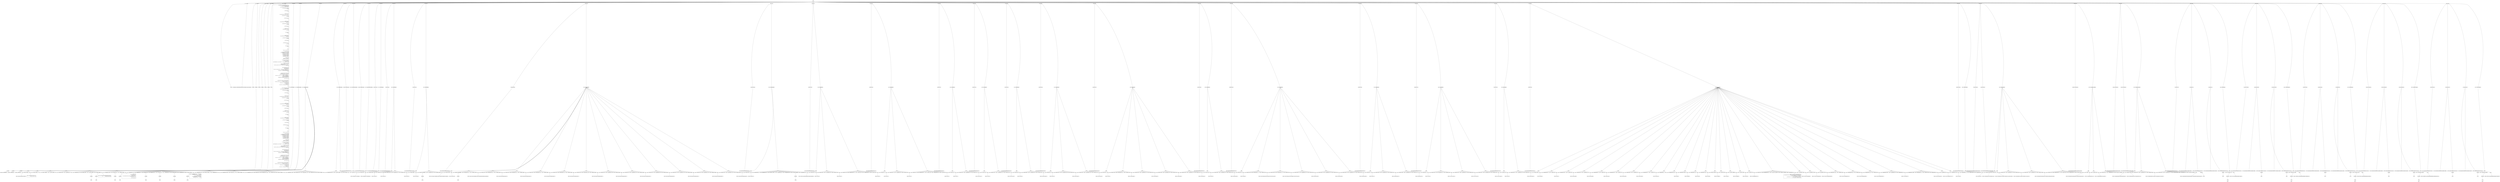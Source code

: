 digraph "RDT" {
node[fontname=Helvetica fontsize=9 shape=box height = 0 width = 0 margin= 0.04]
graph[ordering=out]
edge[arrowsize = 0.3]

"1"  [label="1: text"]
"1"->"2"
"2"  [label="2: textElements"]
"2"->"3"
"3"  [label="3: '!'"]
"2"->"4"
"4"  [label="4: directive"]
"4"->"5"
"5"  [label="5: 'prelude'"]
"4"->"6"
"6"  [label="6: STRING_BRACE_NEST < rightExtent=38 leftExtent=8 lexeme={import java.math.BigInteger;} v=import java.math.BigInteger; >"]
"2"->"7"
"7"  [label="7: '!'"]
"2"->"8"
"8"  [label="8: directive"]
"8"->"9"
"9"  [label="9: 'whitespace'"]
"8"->"10"
"10"  [label="10: whitespacers"]
"10"->"11"
"11"  [label="11: whitespacer"]
"11"->"12"
"12"  [label="12: builtinTerminal < v=SIMPLE_WHITESPACE >"]
"2"->"13"
"13"  [label="13: '!'"]
"2"->"14"
"14"  [label="14: directive"]
"14"->"15"
"15"  [label="15: 'whitespace'"]
"14"->"16"
"16"  [label="16: whitespacers"]
"16"->"17"
"17"  [label="17: whitespacer"]
"17"->"18"
"18"  [label="18: builtinTerminal < v=COMMENT_BLOCK_C >"]
"2"->"19"
"19"  [label="19: '!'"]
"2"->"20"
"20"  [label="20: directive"]
"20"->"21"
"21"  [label="21: 'whitespace'"]
"20"->"22"
"22"  [label="22: whitespacers"]
"22"->"23"
"23"  [label="23: whitespacer"]
"23"->"24"
"24"  [label="24: builtinTerminal < v=COMMENT_LINE_C >"]
"2"->"25"
"25"  [label="25: '!'"]
"2"->"26"
"26"  [label="26: directive"]
"26"->"27"
"27"  [label="27: 'support'"]
"26"->"28"
"28"  [label="28: STRING_BRACE_NEST < rightExtent=4161 leftExtent=144 lexeme={ \r\n/* Signals: support classes for exception throwing */\r\n@SuppressWarnings(\"serial\")\r\npublic class ARTCavaSignalBreak extends RuntimeException {\r\n\r\n  public ARTCavaSignalBreak(String message) {\r\n    super(message);\r\n  }\r\n\r\n  public ARTCavaSignalBreak() {\r\n    this(\"\");\r\n  }\r\n}\r\n\r\n@SuppressWarnings(\"serial\")\r\npublic class ARTCavaSignalContinue extends RuntimeException {\r\n\r\n  public ARTCavaSignalContinue(String message) {\r\n    super(message);\r\n  }\r\n\r\n  public ARTCavaSignalContinue() {\r\n    this(\"\");\r\n  }\r\n}\r\n\r\n@SuppressWarnings(\"serial\")\r\npublic class ARTCavaSignalReturn extends RuntimeException {\r\n  private Value value;\r\n\r\n  public ARTCavaSignalReturn(String message) {\r\n    super(message);\r\n  }\r\n\r\n  public ARTCavaSignalReturn() {\r\n    this(\"\");\r\n  }\r\n\r\n@SuppressWarnings(\"serial\")\r\npublic ARTCavaSignalReturn(Value value) {\r\n    this(\"\");\r\n    this.value = value;\r\n  }\r\n\r\n  public Value getValue() {\r\n    return value;\r\n  }\r\n}\r\n\r\n@SuppressWarnings(\"serial\")\r\npublic class ARTCavaSignalYield extends RuntimeException {\r\n  private Value value;\r\n\r\n  public ARTCavaSignalYield(String message) {\r\n    super(message);\r\n  }\r\n\r\n  public ARTCavaSignalYield() {\r\n    this(\"\");\r\n  }\r\n\r\n  public ARTCavaSignalYield(Value value) {\r\n    this(\"\");\r\n    this.value = value;\r\n  }\r\n\r\n  public Value getValue() {\r\n    return value;\r\n  }\r\n}\r\n\r\n/* Globals */\r\n\r\n  ITerms iTerms = new ITermsLowLevelAPI();\r\n\r\n  // Some useful constant aliases\r\n  final __intAP ADDRESSnull = iTerms.valueIntAPZero;\r\n  final __intAP ADDRESSincrement  = iTerms.valueIntAPOne;\r\n  final __bottom BOTTOM = iTerms.valueBottom;\r\n  final __empty EMPTY = iTerms.valueEmpty; \r\n  final __int32 ZERO = iTerms.valueInt32Zero; \r\n  final __int32 ONE = iTerms.valueInt32One; \r\n  final __bool TRUE = iTerms.valueBoolTrue; \r\n  final __bool FALSE = iTerms.valueBoolTrue; \r\n\r\n  // Predefined I/O streams\r\n  Value stdin = new __input(System.in);\r\n  Value stdout = new __output(System.out);\r\n\r\n  // Environment, store, and store address allocation\r\n  __mapChain env = new __mapChain(); \r\n  __map store = new __map();\r\n  Value nextFreeStoreAddress = new __intAP(new BigInteger(\"1\")); // Start at 1: zero is reserved for NULL address\r\n\r\n  // Create a binding in an environment\r\n  void bindVariable(__mapChain env, Value id, Value value) {\r\n  //  System.out.println(\"Binding \" + id + \" to \" + value);     \r\n    if ((boolean) env.__contains(id).value()) throw new RuntimeException(\"attempt to rebind variable \" + id);\r\n    env.__put(id, value);\r\n  }\r\n\r\n  // Allocate an element of the store and initialise it\r\n  Value storeAllocate(Value value)  {\r\n    Value ret = nextFreeStoreAddress;\r\n  //  System.out.println(\"Allocating store address \" + nextFreeStoreAddress + \" and initialising to \" + value);     \r\n    store.__put(nextFreeStoreAddress, value); \r\n    nextFreeStoreAddress = nextFreeStoreAddress.__add(ADDRESSincrement); \r\n    return ret;\r\n  }\r\n\r\n // Find a variable in the current environment and update it\r\n  void storeVariable(__mapChain env, Value id, Value value) {\r\n  //  System.out.println(\"Storing \" + value + \" in variable \" + id);     \r\n    if (!((boolean) env.__contains(id).value())) { \r\n    //  System.out.println(\"In store, binding \" + id + \" to store address \" + nextFreeStoreAddress);     \r\n      bindVariable(env, id, nextFreeStoreAddress); \r\n      store.__put(nextFreeStoreAddress, BOTTOM); \r\n      nextFreeStoreAddress = nextFreeStoreAddress.__add(ADDRESSincrement); \r\n    }\r\n    store.__put(env.__get(id), value);\r\n  }\r\n\r\n  Value dereferenceVariable(__mapChain env, Value id) throws RuntimeException {\r\n    // System.out.println(\"Dereferencing \" + id);     \r\n    if (!((boolean) env.__contains(id).value())) throw new RuntimeException(\"Unknown variable \" + id);\r\n    Value ret = env.__get(id);\r\n    //  System.out.println(id + \" dereferenced to binding \" + ret);     \r\n    if (ret instanceof __intAP) {\r\n      ret = store.__get(ret);\r\n    //  System.out.println(id + \" dereferenced to store value \" + ret);     \r\n    }\r\n    return ret;\r\n  }\r\n} v= \r\n/* Signals: support classes for exception throwing */\r\n@SuppressWarnings(\"serial\")\r\npublic class ARTCavaSignalBreak extends RuntimeException {\r\n\r\n  public ARTCavaSignalBreak(String message) {\r\n    super(message);\r\n  }\r\n\r\n  public ARTCavaSignalBreak() {\r\n    this(\"\");\r\n  }\r\n}\r\n\r\n@SuppressWarnings(\"serial\")\r\npublic class ARTCavaSignalContinue extends RuntimeException {\r\n\r\n  public ARTCavaSignalContinue(String message) {\r\n    super(message);\r\n  }\r\n\r\n  public ARTCavaSignalContinue() {\r\n    this(\"\");\r\n  }\r\n}\r\n\r\n@SuppressWarnings(\"serial\")\r\npublic class ARTCavaSignalReturn extends RuntimeException {\r\n  private Value value;\r\n\r\n  public ARTCavaSignalReturn(String message) {\r\n    super(message);\r\n  }\r\n\r\n  public ARTCavaSignalReturn() {\r\n    this(\"\");\r\n  }\r\n\r\n@SuppressWarnings(\"serial\")\r\npublic ARTCavaSignalReturn(Value value) {\r\n    this(\"\");\r\n    this.value = value;\r\n  }\r\n\r\n  public Value getValue() {\r\n    return value;\r\n  }\r\n}\r\n\r\n@SuppressWarnings(\"serial\")\r\npublic class ARTCavaSignalYield extends RuntimeException {\r\n  private Value value;\r\n\r\n  public ARTCavaSignalYield(String message) {\r\n    super(message);\r\n  }\r\n\r\n  public ARTCavaSignalYield() {\r\n    this(\"\");\r\n  }\r\n\r\n  public ARTCavaSignalYield(Value value) {\r\n    this(\"\");\r\n    this.value = value;\r\n  }\r\n\r\n  public Value getValue() {\r\n    return value;\r\n  }\r\n}\r\n\r\n/* Globals */\r\n\r\n  ITerms iTerms = new ITermsLowLevelAPI();\r\n\r\n  // Some useful constant aliases\r\n  final __intAP ADDRESSnull = iTerms.valueIntAPZero;\r\n  final __intAP ADDRESSincrement  = iTerms.valueIntAPOne;\r\n  final __bottom BOTTOM = iTerms.valueBottom;\r\n  final __empty EMPTY = iTerms.valueEmpty; \r\n  final __int32 ZERO = iTerms.valueInt32Zero; \r\n  final __int32 ONE = iTerms.valueInt32One; \r\n  final __bool TRUE = iTerms.valueBoolTrue; \r\n  final __bool FALSE = iTerms.valueBoolTrue; \r\n\r\n  // Predefined I/O streams\r\n  Value stdin = new __input(System.in);\r\n  Value stdout = new __output(System.out);\r\n\r\n  // Environment, store, and store address allocation\r\n  __mapChain env = new __mapChain(); \r\n  __map store = new __map();\r\n  Value nextFreeStoreAddress = new __intAP(new BigInteger(\"1\")); // Start at 1: zero is reserved for NULL address\r\n\r\n  // Create a binding in an environment\r\n  void bindVariable(__mapChain env, Value id, Value value) {\r\n  //  System.out.println(\"Binding \" + id + \" to \" + value);     \r\n    if ((boolean) env.__contains(id).value()) throw new RuntimeException(\"attempt to rebind variable \" + id);\r\n    env.__put(id, value);\r\n  }\r\n\r\n  // Allocate an element of the store and initialise it\r\n  Value storeAllocate(Value value)  {\r\n    Value ret = nextFreeStoreAddress;\r\n  //  System.out.println(\"Allocating store address \" + nextFreeStoreAddress + \" and initialising to \" + value);     \r\n    store.__put(nextFreeStoreAddress, value); \r\n    nextFreeStoreAddress = nextFreeStoreAddress.__add(ADDRESSincrement); \r\n    return ret;\r\n  }\r\n\r\n // Find a variable in the current environment and update it\r\n  void storeVariable(__mapChain env, Value id, Value value) {\r\n  //  System.out.println(\"Storing \" + value + \" in variable \" + id);     \r\n    if (!((boolean) env.__contains(id).value())) { \r\n    //  System.out.println(\"In store, binding \" + id + \" to store address \" + nextFreeStoreAddress);     \r\n      bindVariable(env, id, nextFreeStoreAddress); \r\n      store.__put(nextFreeStoreAddress, BOTTOM); \r\n      nextFreeStoreAddress = nextFreeStoreAddress.__add(ADDRESSincrement); \r\n    }\r\n    store.__put(env.__get(id), value);\r\n  }\r\n\r\n  Value dereferenceVariable(__mapChain env, Value id) throws RuntimeException {\r\n    // System.out.println(\"Dereferencing \" + id);     \r\n    if (!((boolean) env.__contains(id).value())) throw new RuntimeException(\"Unknown variable \" + id);\r\n    Value ret = env.__get(id);\r\n    //  System.out.println(id + \" dereferenced to binding \" + ret);     \r\n    if (ret instanceof __intAP) {\r\n      ret = store.__get(ret);\r\n    //  System.out.println(id + \" dereferenced to store value \" + ret);     \r\n    }\r\n    return ret;\r\n  }\r\n >"]
"2"->"29"
"29"  [label="29: grammarRule"]
"29"->"30"
"30"  [label="30: rhs < lhs=text isDeleter=false >"]
"30"->"31"
"31"  [label="31: cat"]
"31"->"32"
"32"  [label="32: slot"]
"32"->"33"
"33"  [label="33: action < v= System.out.println(\"Standard V4 Cava interpreter\");  >"]
"31"->"34"
"34"  [label="34: nonterminal < v=statements >"]
"31"->"35"
"35"  [label="35: slot"]
"35"->"36"
"36"  [label="36: action < v= System.out.println(\"Final environment \" + env);\r\n           System.out.println(\"Final store \" + store);\r\n          >"]
"2"->"37"
"37"  [label="37: grammarRule"]
"37"->"38"
"38"  [label="38: rhs < lhs=statements isDeleter=false >"]
"38"->"39"
"39"  [label="39: cat"]
"39"->"40"
"40"  [label="40: slot"]
"39"->"41"
"41"  [label="41: nonterminal < v=statement >"]
"39"->"42"
"42"  [label="42: slot"]
"38"->"43"
"43"  [label="43: cat"]
"43"->"44"
"44"  [label="44: slot"]
"43"->"45"
"45"  [label="45: nonterminal < v=statement >"]
"43"->"46"
"46"  [label="46: slot"]
"43"->"47"
"47"  [label="47: nonterminal < v=statements >"]
"43"->"48"
"48"  [label="48: slot"]
"2"->"49"
"49"  [label="49: grammarRule"]
"49"->"50"
"50"  [label="50: rhs < lhs=statement isDeleter=false >"]
"50"->"51"
"51"  [label="51: cat"]
"51"->"52"
"52"  [label="52: slot"]
"51"->"53"
"53"  [label="53: nonterminal < v=expr >"]
"51"->"54"
"54"  [label="54: slot"]
"51"->"55"
"55"  [label="55: caseSensitiveTerminal < v=; >"]
"51"->"56"
"56"  [label="56: slot"]
"50"->"57"
"57"  [label="57: cat"]
"57"->"58"
"58"  [label="58: slot"]
"57"->"59"
"59"  [label="59: caseSensitiveTerminal < v=if >"]
"57"->"60"
"60"  [label="60: slot"]
"57"->"61"
"61"  [label="61: nonterminal < v=expr >"]
"57"->"62"
"62"  [label="62: slot"]
"57"->"63"
"63"  [label="63: nonterminal < v=statement >"]
"63"->"64"
"64"  [label="64: annotations"]
"64"->"65"
"65"  [label="65: delay"]
"57"->"66"
"66"  [label="66: slot"]
"57"->"67"
"67"  [label="67: nonterminal < v=elseOpt >"]
"67"->"68"
"68"  [label="68: annotations"]
"68"->"69"
"69"  [label="69: delay"]
"57"->"70"
"70"  [label="70: slot"]
"70"->"71"
"71"  [label="71: action < v= if (expr1.v.equals(TRUE)) artEvaluate(statement.statement1, statement1); \r\n    else                      artEvaluate(statement.elseOpt1, elseOpt1);\r\n   >"]
"50"->"72"
"72"  [label="72: cat"]
"72"->"73"
"73"  [label="73: slot"]
"72"->"74"
"74"  [label="74: caseSensitiveTerminal < v=while >"]
"72"->"75"
"75"  [label="75: slot"]
"72"->"76"
"76"  [label="76: nonterminal < v=expr >"]
"76"->"77"
"77"  [label="77: annotations"]
"77"->"78"
"78"  [label="78: delay"]
"72"->"79"
"79"  [label="79: slot"]
"72"->"80"
"80"  [label="80: nonterminal < v=statement >"]
"80"->"81"
"81"  [label="81: annotations"]
"81"->"82"
"82"  [label="82: delay"]
"72"->"83"
"83"  [label="83: slot"]
"83"->"84"
"84"  [label="84: action < v= try {\r\n      artEvaluate(statement.expr1, expr1); \r\n      while (expr1.v.equals(TRUE)) {\r\n        try { artEvaluate(statement.statement1, statement1); } catch (ARTCavaSignalContinue s) {}\r\n        artEvaluate(statement.expr1, expr1); \r\n      }\r\n    } catch (ARTCavaSignalBreak s) {}\r\n   >"]
"50"->"85"
"85"  [label="85: cat"]
"85"->"86"
"86"  [label="86: slot"]
"85"->"87"
"87"  [label="87: caseSensitiveTerminal < v=for >"]
"85"->"88"
"88"  [label="88: slot"]
"85"->"89"
"89"  [label="89: caseSensitiveTerminal < v=( >"]
"85"->"90"
"90"  [label="90: slot"]
"85"->"91"
"91"  [label="91: nonterminal < v=expr >"]
"91"->"92"
"92"  [label="92: annotations"]
"92"->"93"
"93"  [label="93: delay"]
"85"->"94"
"94"  [label="94: slot"]
"85"->"95"
"95"  [label="95: caseSensitiveTerminal < v=; >"]
"85"->"96"
"96"  [label="96: slot"]
"85"->"97"
"97"  [label="97: nonterminal < v=expr >"]
"97"->"98"
"98"  [label="98: annotations"]
"98"->"99"
"99"  [label="99: delay"]
"85"->"100"
"100"  [label="100: slot"]
"85"->"101"
"101"  [label="101: caseSensitiveTerminal < v=; >"]
"85"->"102"
"102"  [label="102: slot"]
"85"->"103"
"103"  [label="103: nonterminal < v=expr >"]
"103"->"104"
"104"  [label="104: annotations"]
"104"->"105"
"105"  [label="105: delay"]
"85"->"106"
"106"  [label="106: slot"]
"85"->"107"
"107"  [label="107: caseSensitiveTerminal < v=) >"]
"85"->"108"
"108"  [label="108: slot"]
"85"->"109"
"109"  [label="109: nonterminal < v=statement >"]
"109"->"110"
"110"  [label="110: annotations"]
"110"->"111"
"111"  [label="111: delay"]
"85"->"112"
"112"  [label="112: slot"]
"112"->"113"
"113"  [label="113: action < v= artEvaluate(statement.expr1, expr1);        // perform initialisation\r\n    artEvaluate(statement.expr2, expr2);        // perform first test\r\n    while (expr2.v.equals(TRUE)) { \r\n      artEvaluate(statement.statement1, statement1);\r\n      artEvaluate(statement.expr3, expr3);      // perform increment \r\n      artEvaluate(statement.expr2, expr2);      // perform test \r\n    }  \r\n   >"]
"50"->"114"
"114"  [label="114: cat"]
"114"->"115"
"115"  [label="115: slot"]
"114"->"116"
"116"  [label="116: caseSensitiveTerminal < v={ >"]
"114"->"117"
"117"  [label="117: slot"]
"114"->"118"
"118"  [label="118: nonterminal < v=statements >"]
"114"->"119"
"119"  [label="119: slot"]
"114"->"120"
"120"  [label="120: caseSensitiveTerminal < v=} >"]
"114"->"121"
"121"  [label="121: slot"]
"50"->"122"
"122"  [label="122: cat"]
"122"->"123"
"123"  [label="123: slot"]
"122"->"124"
"124"  [label="124: caseSensitiveTerminal < v=class >"]
"122"->"125"
"125"  [label="125: slot"]
"122"->"126"
"126"  [label="126: nonterminal < v=ID >"]
"122"->"127"
"127"  [label="127: slot"]
"122"->"128"
"128"  [label="128: nonterminal < v=statements >"]
"122"->"129"
"129"  [label="129: slot"]
"50"->"130"
"130"  [label="130: cat"]
"130"->"131"
"131"  [label="131: slot"]
"130"->"132"
"132"  [label="132: caseSensitiveTerminal < v=class >"]
"130"->"133"
"133"  [label="133: slot"]
"130"->"134"
"134"  [label="134: nonterminal < v=ID >"]
"130"->"135"
"135"  [label="135: slot"]
"130"->"136"
"136"  [label="136: caseSensitiveTerminal < v=extends >"]
"130"->"137"
"137"  [label="137: slot"]
"130"->"138"
"138"  [label="138: nonterminal < v=ID >"]
"130"->"139"
"139"  [label="139: slot"]
"130"->"140"
"140"  [label="140: nonterminal < v=statements >"]
"130"->"141"
"141"  [label="141: slot"]
"50"->"142"
"142"  [label="142: cat"]
"142"->"143"
"143"  [label="143: slot"]
"142"->"144"
"144"  [label="144: caseSensitiveTerminal < v=class >"]
"142"->"145"
"145"  [label="145: slot"]
"142"->"146"
"146"  [label="146: nonterminal < v=ID >"]
"142"->"147"
"147"  [label="147: slot"]
"142"->"148"
"148"  [label="148: caseSensitiveTerminal < v=with >"]
"142"->"149"
"149"  [label="149: slot"]
"142"->"150"
"150"  [label="150: nonterminal < v=ID >"]
"142"->"151"
"151"  [label="151: slot"]
"142"->"152"
"152"  [label="152: nonterminal < v=statements >"]
"142"->"153"
"153"  [label="153: slot"]
"2"->"154"
"154"  [label="154: grammarRule"]
"154"->"155"
"155"  [label="155: rhs < lhs=elseOpt isDeleter=false >"]
"155"->"156"
"156"  [label="156: cat"]
"156"->"157"
"157"  [label="157: slot"]
"156"->"158"
"158"  [label="158: caseSensitiveTerminal < v=else >"]
"156"->"159"
"159"  [label="159: slot"]
"156"->"160"
"160"  [label="160: nonterminal < v=statement >"]
"156"->"161"
"161"  [label="161: slot"]
"155"->"162"
"162"  [label="162: cat"]
"162"->"163"
"163"  [label="163: slot"]
"162"->"164"
"164"  [label="164: epsilon"]
"162"->"165"
"165"  [label="165: slot"]
"2"->"166"
"166"  [label="166: grammarRule"]
"166"->"167"
"167"  [label="167: attribute < lhs=bindVariableAccess >"]
"167"->"168"
"168"  [label="168: ID < b=false rightExtent=6329 leftExtent=6328 lexeme=v v=v >"]
"166"->"169"
"169"  [label="169: rhs < lhs=bindVariableAccess isDeleter=false >"]
"169"->"170"
"170"  [label="170: cat"]
"170"->"171"
"171"  [label="171: slot"]
"170"->"172"
"172"  [label="172: nonterminal < v=ID >"]
"170"->"173"
"173"  [label="173: slot"]
"173"->"174"
"174"  [label="174: action < v= bindVariable(env, ID1.v, bindVariableAccess.v);  >"]
"2"->"175"
"175"  [label="175: grammarRule"]
"175"->"176"
"176"  [label="176: attribute < lhs=assignVariableAccess >"]
"176"->"177"
"177"  [label="177: ID < b=false rightExtent=6417 leftExtent=6416 lexeme=v v=v >"]
"175"->"178"
"178"  [label="178: rhs < lhs=assignVariableAccess isDeleter=false >"]
"178"->"179"
"179"  [label="179: cat"]
"179"->"180"
"180"  [label="180: slot"]
"179"->"181"
"181"  [label="181: nonterminal < v=ID >"]
"179"->"182"
"182"  [label="182: slot"]
"182"->"183"
"183"  [label="183: action < v= storeVariable(env, ID1.v, assignVariableAccess.v);  >"]
"2"->"184"
"184"  [label="184: grammarRule"]
"184"->"185"
"185"  [label="185: attribute < lhs=expr >"]
"185"->"186"
"186"  [label="186: ID < b=false rightExtent=6624 leftExtent=6623 lexeme=v v=v >"]
"184"->"187"
"187"  [label="187: rhs < lhs=expr isDeleter=false >"]
"187"->"188"
"188"  [label="188: cat"]
"188"->"189"
"189"  [label="189: slot"]
"188"->"190"
"190"  [label="190: nonterminal < v=seq >"]
"188"->"191"
"191"  [label="191: slot"]
"191"->"192"
"192"  [label="192: action < v= expr.v = seq1.v;  >"]
"2"->"193"
"193"  [label="193: grammarRule"]
"193"->"194"
"194"  [label="194: attribute < lhs=seq >"]
"194"->"195"
"195"  [label="195: ID < b=false rightExtent=6667 leftExtent=6666 lexeme=v v=v >"]
"193"->"196"
"196"  [label="196: rhs < lhs=seq isDeleter=false >"]
"196"->"197"
"197"  [label="197: cat"]
"197"->"198"
"198"  [label="198: slot"]
"197"->"199"
"199"  [label="199: nonterminal < v=bind >"]
"197"->"200"
"200"  [label="200: slot"]
"200"->"201"
"201"  [label="201: action < v= seq.v = bind1.v;  >"]
"196"->"202"
"202"  [label="202: cat"]
"202"->"203"
"203"  [label="203: slot"]
"202"->"204"
"204"  [label="204: nonterminal < v=seq >"]
"202"->"205"
"205"  [label="205: slot"]
"202"->"206"
"206"  [label="206: caseSensitiveTerminal < v=;; >"]
"202"->"207"
"207"  [label="207: slot"]
"202"->"208"
"208"  [label="208: nonterminal < v=bind >"]
"202"->"209"
"209"  [label="209: slot"]
"209"->"210"
"210"  [label="210: action < v= seq.v = bind1.v;  >"]
"2"->"211"
"211"  [label="211: grammarRule"]
"211"->"212"
"212"  [label="212: attribute < lhs=bind >"]
"212"->"213"
"213"  [label="213: ID < b=false rightExtent=6778 leftExtent=6777 lexeme=v v=v >"]
"211"->"214"
"214"  [label="214: rhs < lhs=bind isDeleter=false >"]
"214"->"215"
"215"  [label="215: cat"]
"215"->"216"
"216"  [label="216: slot"]
"215"->"217"
"217"  [label="217: nonterminal < v=assign >"]
"215"->"218"
"218"  [label="218: slot"]
"218"->"219"
"219"  [label="219: action < v= bind.v = assign1.v;  >"]
"214"->"220"
"220"  [label="220: cat"]
"220"->"221"
"221"  [label="221: slot"]
"220"->"222"
"222"  [label="222: nonterminal < v=bindVariableAccess >"]
"222"->"223"
"223"  [label="223: annotations"]
"223"->"224"
"224"  [label="224: delay"]
"220"->"225"
"225"  [label="225: slot"]
"220"->"226"
"226"  [label="226: caseSensitiveTerminal < v== >"]
"220"->"227"
"227"  [label="227: slot"]
"220"->"228"
"228"  [label="228: nonterminal < v=assign >"]
"220"->"229"
"229"  [label="229: slot"]
"229"->"230"
"230"  [label="230: action < v= bind.v = assign1.v; bindVariableAccess1.v = assign1.v; artEvaluate(bind.bindVariableAccess1, bindVariableAccess1);  >"]
"2"->"231"
"231"  [label="231: grammarRule"]
"231"->"232"
"232"  [label="232: attribute < lhs=assign >"]
"232"->"233"
"233"  [label="233: ID < b=false rightExtent=7096 leftExtent=7095 lexeme=v v=v >"]
"231"->"234"
"234"  [label="234: rhs < lhs=assign isDeleter=false >"]
"234"->"235"
"235"  [label="235: cat"]
"235"->"236"
"236"  [label="236: slot"]
"235"->"237"
"237"  [label="237: nonterminal < v=lambda >"]
"235"->"238"
"238"  [label="238: slot"]
"238"->"239"
"239"  [label="239: action < v= assign.v = lambda1.v;  >"]
"234"->"240"
"240"  [label="240: cat"]
"240"->"241"
"241"  [label="241: slot"]
"240"->"242"
"242"  [label="242: nonterminal < v=assignVariableAccess >"]
"242"->"243"
"243"  [label="243: annotations"]
"243"->"244"
"244"  [label="244: delay"]
"240"->"245"
"245"  [label="245: slot"]
"240"->"246"
"246"  [label="246: caseSensitiveTerminal < v=:= >"]
"240"->"247"
"247"  [label="247: slot"]
"240"->"248"
"248"  [label="248: nonterminal < v=lambda >"]
"240"->"249"
"249"  [label="249: slot"]
"249"->"250"
"250"  [label="250: action < v= assign.v = lambda1.v; assignVariableAccess1.v = lambda1.v; artEvaluate(assign.assignVariableAccess1, assignVariableAccess1);  >"]
"234"->"251"
"251"  [label="251: cat"]
"251"->"252"
"252"  [label="252: slot"]
"251"->"253"
"253"  [label="253: nonterminal < v=ID >"]
"251"->"254"
"254"  [label="254: slot"]
"251"->"255"
"255"  [label="255: caseSensitiveTerminal < v=+= >"]
"251"->"256"
"256"  [label="256: slot"]
"251"->"257"
"257"  [label="257: nonterminal < v=assign >"]
"251"->"258"
"258"  [label="258: slot"]
"258"->"259"
"259"  [label="259: action < v= assign.v = assign1.v.__add(store.__get(env.__get(ID1.v)));  >"]
"234"->"260"
"260"  [label="260: cat"]
"260"->"261"
"261"  [label="261: slot"]
"260"->"262"
"262"  [label="262: nonterminal < v=ID >"]
"260"->"263"
"263"  [label="263: slot"]
"260"->"264"
"264"  [label="264: caseSensitiveTerminal < v=-= >"]
"260"->"265"
"265"  [label="265: slot"]
"260"->"266"
"266"  [label="266: nonterminal < v=assign >"]
"260"->"267"
"267"  [label="267: slot"]
"267"->"268"
"268"  [label="268: action < v= assign.v = assign1.v.__sub(store.__get(env.__get(ID1.v)));  >"]
"234"->"269"
"269"  [label="269: cat"]
"269"->"270"
"270"  [label="270: slot"]
"269"->"271"
"271"  [label="271: nonterminal < v=ID >"]
"269"->"272"
"272"  [label="272: slot"]
"269"->"273"
"273"  [label="273: caseSensitiveTerminal < v=*= >"]
"269"->"274"
"274"  [label="274: slot"]
"269"->"275"
"275"  [label="275: nonterminal < v=assign >"]
"269"->"276"
"276"  [label="276: slot"]
"276"->"277"
"277"  [label="277: action < v= assign.v = assign1.v.__mul(store.__get(env.__get(ID1.v)));  >"]
"234"->"278"
"278"  [label="278: cat"]
"278"->"279"
"279"  [label="279: slot"]
"278"->"280"
"280"  [label="280: nonterminal < v=ID >"]
"278"->"281"
"281"  [label="281: slot"]
"278"->"282"
"282"  [label="282: caseSensitiveTerminal < v=/= >"]
"278"->"283"
"283"  [label="283: slot"]
"278"->"284"
"284"  [label="284: nonterminal < v=assign >"]
"278"->"285"
"285"  [label="285: slot"]
"285"->"286"
"286"  [label="286: action < v= assign.v = assign1.v.__div(store.__get(env.__get(ID1.v)));  >"]
"234"->"287"
"287"  [label="287: cat"]
"287"->"288"
"288"  [label="288: slot"]
"287"->"289"
"289"  [label="289: nonterminal < v=ID >"]
"287"->"290"
"290"  [label="290: slot"]
"287"->"291"
"291"  [label="291: caseSensitiveTerminal < v=%= >"]
"287"->"292"
"292"  [label="292: slot"]
"287"->"293"
"293"  [label="293: nonterminal < v=assign >"]
"287"->"294"
"294"  [label="294: slot"]
"294"->"295"
"295"  [label="295: action < v= assign.v = assign1.v.__mod(store.__get(env.__get(ID1.v)));  >"]
"234"->"296"
"296"  [label="296: cat"]
"296"->"297"
"297"  [label="297: slot"]
"296"->"298"
"298"  [label="298: nonterminal < v=ID >"]
"296"->"299"
"299"  [label="299: slot"]
"296"->"300"
"300"  [label="300: caseSensitiveTerminal < v=&= >"]
"296"->"301"
"301"  [label="301: slot"]
"296"->"302"
"302"  [label="302: nonterminal < v=assign >"]
"296"->"303"
"303"  [label="303: slot"]
"303"->"304"
"304"  [label="304: action < v= assign.v = assign1.v.__and(store.__get(env.__get(ID1.v)));  >"]
"234"->"305"
"305"  [label="305: cat"]
"305"->"306"
"306"  [label="306: slot"]
"305"->"307"
"307"  [label="307: nonterminal < v=ID >"]
"305"->"308"
"308"  [label="308: slot"]
"305"->"309"
"309"  [label="309: caseSensitiveTerminal < v=^= >"]
"305"->"310"
"310"  [label="310: slot"]
"305"->"311"
"311"  [label="311: nonterminal < v=assign >"]
"305"->"312"
"312"  [label="312: slot"]
"312"->"313"
"313"  [label="313: action < v= assign.v = assign1.v.__xor(store.__get(env.__get(ID1.v)));  >"]
"234"->"314"
"314"  [label="314: cat"]
"314"->"315"
"315"  [label="315: slot"]
"314"->"316"
"316"  [label="316: nonterminal < v=ID >"]
"314"->"317"
"317"  [label="317: slot"]
"314"->"318"
"318"  [label="318: caseSensitiveTerminal < v=|= >"]
"314"->"319"
"319"  [label="319: slot"]
"314"->"320"
"320"  [label="320: nonterminal < v=assign >"]
"314"->"321"
"321"  [label="321: slot"]
"321"->"322"
"322"  [label="322: action < v= assign.v = assign1.v.__or(store.__get(env.__get(ID1.v)));  >"]
"234"->"323"
"323"  [label="323: cat"]
"323"->"324"
"324"  [label="324: slot"]
"323"->"325"
"325"  [label="325: nonterminal < v=ID >"]
"323"->"326"
"326"  [label="326: slot"]
"323"->"327"
"327"  [label="327: caseSensitiveTerminal < v=<<= >"]
"323"->"328"
"328"  [label="328: slot"]
"323"->"329"
"329"  [label="329: nonterminal < v=assign >"]
"323"->"330"
"330"  [label="330: slot"]
"330"->"331"
"331"  [label="331: action < v= assign.v = assign1.v.__lsh(store.__get(env.__get(ID1.v)));  >"]
"234"->"332"
"332"  [label="332: cat"]
"332"->"333"
"333"  [label="333: slot"]
"332"->"334"
"334"  [label="334: nonterminal < v=ID >"]
"332"->"335"
"335"  [label="335: slot"]
"332"->"336"
"336"  [label="336: caseSensitiveTerminal < v=>>= >"]
"332"->"337"
"337"  [label="337: slot"]
"332"->"338"
"338"  [label="338: nonterminal < v=assign >"]
"332"->"339"
"339"  [label="339: slot"]
"339"->"340"
"340"  [label="340: action < v= assign.v = assign1.v.__rsh(store.__get(env.__get(ID1.v)));  >"]
"234"->"341"
"341"  [label="341: cat"]
"341"->"342"
"342"  [label="342: slot"]
"341"->"343"
"343"  [label="343: nonterminal < v=ID >"]
"341"->"344"
"344"  [label="344: slot"]
"341"->"345"
"345"  [label="345: caseSensitiveTerminal < v=>>>= >"]
"341"->"346"
"346"  [label="346: slot"]
"341"->"347"
"347"  [label="347: nonterminal < v=assign >"]
"341"->"348"
"348"  [label="348: slot"]
"348"->"349"
"349"  [label="349: action < v= assign.v = assign1.v.__ash(store.__get(env.__get(ID1.v)));  >"]
"2"->"350"
"350"  [label="350: grammarRule"]
"350"->"351"
"351"  [label="351: attribute < lhs=lambda >"]
"351"->"352"
"352"  [label="352: ID < b=false rightExtent=8436 leftExtent=8435 lexeme=v v=v >"]
"350"->"353"
"353"  [label="353: rhs < lhs=lambda isDeleter=false >"]
"353"->"354"
"354"  [label="354: cat"]
"354"->"355"
"355"  [label="355: slot"]
"354"->"356"
"356"  [label="356: nonterminal < v=iter >"]
"354"->"357"
"357"  [label="357: slot"]
"357"->"358"
"358"  [label="358: action < v= lambda.v = iter1.v;  >"]
"353"->"359"
"359"  [label="359: cat"]
"359"->"360"
"360"  [label="360: slot"]
"359"->"361"
"361"  [label="361: caseInsensitiveTerminal < v=\\ >"]
"359"->"362"
"362"  [label="362: slot"]
"359"->"363"
"363"  [label="363: caseSensitiveTerminal < v=( >"]
"359"->"364"
"364"  [label="364: slot"]
"359"->"365"
"365"  [label="365: nonterminal < v=formals >"]
"359"->"366"
"366"  [label="366: slot"]
"359"->"367"
"367"  [label="367: caseSensitiveTerminal < v=) >"]
"359"->"368"
"368"  [label="368: slot"]
"359"->"369"
"369"  [label="369: caseSensitiveTerminal < v={ >"]
"359"->"370"
"370"  [label="370: slot"]
"359"->"371"
"371"  [label="371: nonterminal < v=statements >"]
"371"->"372"
"372"  [label="372: annotations"]
"372"->"373"
"373"  [label="373: delay"]
"359"->"374"
"374"  [label="374: slot"]
"359"->"375"
"375"  [label="375: caseSensitiveTerminal < v=} >"]
"359"->"376"
"376"  [label="376: slot"]
"376"->"377"
"377"  [label="377: action < v= lambda.v = new __procV3(formals1.parameters, formals1.defaults, lambda.statements1);  >"]
"2"->"378"
"378"  [label="378: grammarRule"]
"378"->"379"
"379"  [label="379: attribute < lhs=iter >"]
"379"->"380"
"380"  [label="380: ID < b=false rightExtent=8660 leftExtent=8659 lexeme=v v=v >"]
"378"->"381"
"381"  [label="381: rhs < lhs=iter isDeleter=false >"]
"381"->"382"
"382"  [label="382: cat"]
"382"->"383"
"383"  [label="383: slot"]
"382"->"384"
"384"  [label="384: nonterminal < v=sel >"]
"382"->"385"
"385"  [label="385: slot"]
"385"->"386"
"386"  [label="386: action < v= iter.v = sel1.v;  >"]
"381"->"387"
"387"  [label="387: cat"]
"387"->"388"
"388"  [label="388: slot"]
"387"->"389"
"389"  [label="389: nonterminal < v=sel >"]
"387"->"390"
"390"  [label="390: slot"]
"387"->"391"
"391"  [label="391: caseSensitiveTerminal < v=?? >"]
"387"->"392"
"392"  [label="392: slot"]
"387"->"393"
"393"  [label="393: nonterminal < v=iter >"]
"387"->"394"
"394"  [label="394: slot"]
"394"->"395"
"395"  [label="395: action < v= iter.v = sel1.v;  >"]
"381"->"396"
"396"  [label="396: cat"]
"396"->"397"
"397"  [label="397: slot"]
"396"->"398"
"398"  [label="398: nonterminal < v=sel >"]
"396"->"399"
"399"  [label="399: slot"]
"396"->"400"
"400"  [label="400: caseSensitiveTerminal < v=?? >"]
"396"->"401"
"401"  [label="401: slot"]
"396"->"402"
"402"  [label="402: nonterminal < v=iter >"]
"396"->"403"
"403"  [label="403: slot"]
"396"->"404"
"404"  [label="404: caseSensitiveTerminal < v=!! >"]
"396"->"405"
"405"  [label="405: slot"]
"396"->"406"
"406"  [label="406: nonterminal < v=iter >"]
"396"->"407"
"407"  [label="407: slot"]
"407"->"408"
"408"  [label="408: action < v= iter.v = sel1.v;  >"]
"2"->"409"
"409"  [label="409: grammarRule"]
"409"->"410"
"410"  [label="410: attribute < lhs=sel >"]
"410"->"411"
"411"  [label="411: ID < b=false rightExtent=8858 leftExtent=8857 lexeme=v v=v >"]
"409"->"412"
"412"  [label="412: rhs < lhs=sel isDeleter=false >"]
"412"->"413"
"413"  [label="413: cat"]
"413"->"414"
"414"  [label="414: slot"]
"413"->"415"
"415"  [label="415: nonterminal < v=or >"]
"413"->"416"
"416"  [label="416: slot"]
"416"->"417"
"417"  [label="417: action < v= sel.v = or1.v;  >"]
"412"->"418"
"418"  [label="418: cat"]
"418"->"419"
"419"  [label="419: slot"]
"418"->"420"
"420"  [label="420: nonterminal < v=or >"]
"418"->"421"
"421"  [label="421: slot"]
"418"->"422"
"422"  [label="422: caseSensitiveTerminal < v=? >"]
"418"->"423"
"423"  [label="423: slot"]
"418"->"424"
"424"  [label="424: nonterminal < v=sel >"]
"418"->"425"
"425"  [label="425: slot"]
"425"->"426"
"426"  [label="426: action < v= sel.v = or1.v;  >"]
"412"->"427"
"427"  [label="427: cat"]
"427"->"428"
"428"  [label="428: slot"]
"427"->"429"
"429"  [label="429: nonterminal < v=or >"]
"427"->"430"
"430"  [label="430: slot"]
"427"->"431"
"431"  [label="431: caseSensitiveTerminal < v=? >"]
"427"->"432"
"432"  [label="432: slot"]
"427"->"433"
"433"  [label="433: nonterminal < v=sel >"]
"427"->"434"
"434"  [label="434: slot"]
"427"->"435"
"435"  [label="435: caseSensitiveTerminal < v=!! >"]
"427"->"436"
"436"  [label="436: slot"]
"427"->"437"
"437"  [label="437: nonterminal < v=sel >"]
"427"->"438"
"438"  [label="438: slot"]
"438"->"439"
"439"  [label="439: action < v= sel.v = or1.v;  >"]
"2"->"440"
"440"  [label="440: grammarRule"]
"440"->"441"
"441"  [label="441: attribute < lhs=or >"]
"441"->"442"
"442"  [label="442: ID < b=false rightExtent=9045 leftExtent=9044 lexeme=v v=v >"]
"440"->"443"
"443"  [label="443: rhs < lhs=or isDeleter=false >"]
"443"->"444"
"444"  [label="444: cat"]
"444"->"445"
"445"  [label="445: slot"]
"444"->"446"
"446"  [label="446: nonterminal < v=xor >"]
"444"->"447"
"447"  [label="447: slot"]
"447"->"448"
"448"  [label="448: action < v= or.v =xor1.v;  >"]
"443"->"449"
"449"  [label="449: cat"]
"449"->"450"
"450"  [label="450: slot"]
"449"->"451"
"451"  [label="451: nonterminal < v=or >"]
"449"->"452"
"452"  [label="452: slot"]
"449"->"453"
"453"  [label="453: caseSensitiveTerminal < v=| >"]
"449"->"454"
"454"  [label="454: slot"]
"449"->"455"
"455"  [label="455: nonterminal < v=xor >"]
"449"->"456"
"456"  [label="456: slot"]
"456"->"457"
"457"  [label="457: action < v= or.v = or1.v.__or(xor1.v);  >"]
"2"->"458"
"458"  [label="458: grammarRule"]
"458"->"459"
"459"  [label="459: attribute < lhs=xor >"]
"459"->"460"
"460"  [label="460: ID < b=false rightExtent=9200 leftExtent=9199 lexeme=v v=v >"]
"458"->"461"
"461"  [label="461: rhs < lhs=xor isDeleter=false >"]
"461"->"462"
"462"  [label="462: cat"]
"462"->"463"
"463"  [label="463: slot"]
"462"->"464"
"464"  [label="464: nonterminal < v=and >"]
"462"->"465"
"465"  [label="465: slot"]
"465"->"466"
"466"  [label="466: action < v= xor.v = and1.v;  >"]
"461"->"467"
"467"  [label="467: cat"]
"467"->"468"
"468"  [label="468: slot"]
"467"->"469"
"469"  [label="469: nonterminal < v=xor >"]
"467"->"470"
"470"  [label="470: slot"]
"467"->"471"
"471"  [label="471: caseSensitiveTerminal < v=^ >"]
"467"->"472"
"472"  [label="472: slot"]
"467"->"473"
"473"  [label="473: nonterminal < v=and >"]
"467"->"474"
"474"  [label="474: slot"]
"474"->"475"
"475"  [label="475: action < v= xor.v = xor1.v.__xor(and1.v);  >"]
"2"->"476"
"476"  [label="476: grammarRule"]
"476"->"477"
"477"  [label="477: attribute < lhs=and >"]
"477"->"478"
"478"  [label="478: ID < b=false rightExtent=9345 leftExtent=9344 lexeme=v v=v >"]
"476"->"479"
"479"  [label="479: rhs < lhs=and isDeleter=false >"]
"479"->"480"
"480"  [label="480: cat"]
"480"->"481"
"481"  [label="481: slot"]
"480"->"482"
"482"  [label="482: nonterminal < v=equ >"]
"480"->"483"
"483"  [label="483: slot"]
"483"->"484"
"484"  [label="484: action < v= and.v = equ1.v;  >"]
"479"->"485"
"485"  [label="485: cat"]
"485"->"486"
"486"  [label="486: slot"]
"485"->"487"
"487"  [label="487: nonterminal < v=equ >"]
"485"->"488"
"488"  [label="488: slot"]
"485"->"489"
"489"  [label="489: caseSensitiveTerminal < v=& >"]
"485"->"490"
"490"  [label="490: slot"]
"485"->"491"
"491"  [label="491: nonterminal < v=and >"]
"485"->"492"
"492"  [label="492: slot"]
"492"->"493"
"493"  [label="493: action < v= and.v = and1.v.__and(equ1.v);  >"]
"2"->"494"
"494"  [label="494: grammarRule"]
"494"->"495"
"495"  [label="495: attribute < lhs=equ >"]
"495"->"496"
"496"  [label="496: ID < b=false rightExtent=9495 leftExtent=9494 lexeme=v v=v >"]
"494"->"497"
"497"  [label="497: rhs < lhs=equ isDeleter=false >"]
"497"->"498"
"498"  [label="498: cat"]
"498"->"499"
"499"  [label="499: slot"]
"498"->"500"
"500"  [label="500: nonterminal < v=rel >"]
"498"->"501"
"501"  [label="501: slot"]
"501"->"502"
"502"  [label="502: action < v= equ.v = rel1.v;  >"]
"497"->"503"
"503"  [label="503: cat"]
"503"->"504"
"504"  [label="504: slot"]
"503"->"505"
"505"  [label="505: nonterminal < v=rel >"]
"503"->"506"
"506"  [label="506: slot"]
"503"->"507"
"507"  [label="507: caseSensitiveTerminal < v=== >"]
"503"->"508"
"508"  [label="508: slot"]
"503"->"509"
"509"  [label="509: nonterminal < v=rel >"]
"503"->"510"
"510"  [label="510: slot"]
"510"->"511"
"511"  [label="511: action < v= equ.v = rel1.v.__eq(rel2.v);  >"]
"497"->"512"
"512"  [label="512: cat"]
"512"->"513"
"513"  [label="513: slot"]
"512"->"514"
"514"  [label="514: nonterminal < v=rel >"]
"512"->"515"
"515"  [label="515: slot"]
"512"->"516"
"516"  [label="516: caseSensitiveTerminal < v=!= >"]
"512"->"517"
"517"  [label="517: slot"]
"512"->"518"
"518"  [label="518: nonterminal < v=rel >"]
"512"->"519"
"519"  [label="519: slot"]
"519"->"520"
"520"  [label="520: action < v= equ.v = rel1.v.__ne(rel2.v);  >"]
"2"->"521"
"521"  [label="521: grammarRule"]
"521"->"522"
"522"  [label="522: attribute < lhs=rel >"]
"522"->"523"
"523"  [label="523: ID < b=false rightExtent=9717 leftExtent=9716 lexeme=v v=v >"]
"521"->"524"
"524"  [label="524: rhs < lhs=rel isDeleter=false >"]
"524"->"525"
"525"  [label="525: cat"]
"525"->"526"
"526"  [label="526: slot"]
"525"->"527"
"527"  [label="527: nonterminal < v=cat >"]
"525"->"528"
"528"  [label="528: slot"]
"528"->"529"
"529"  [label="529: action < v= rel.v = cat1.v;  >"]
"524"->"530"
"530"  [label="530: cat"]
"530"->"531"
"531"  [label="531: slot"]
"530"->"532"
"532"  [label="532: nonterminal < v=cat >"]
"530"->"533"
"533"  [label="533: slot"]
"530"->"534"
"534"  [label="534: caseSensitiveTerminal < v=>= >"]
"530"->"535"
"535"  [label="535: slot"]
"530"->"536"
"536"  [label="536: nonterminal < v=cat >"]
"530"->"537"
"537"  [label="537: slot"]
"537"->"538"
"538"  [label="538: action < v= rel.v = cat1.v.__ge(cat2.v);  >"]
"524"->"539"
"539"  [label="539: cat"]
"539"->"540"
"540"  [label="540: slot"]
"539"->"541"
"541"  [label="541: nonterminal < v=cat >"]
"539"->"542"
"542"  [label="542: slot"]
"539"->"543"
"543"  [label="543: caseSensitiveTerminal < v=> >"]
"539"->"544"
"544"  [label="544: slot"]
"539"->"545"
"545"  [label="545: nonterminal < v=cat >"]
"539"->"546"
"546"  [label="546: slot"]
"546"->"547"
"547"  [label="547: action < v= rel.v = cat1.v.__gt(cat2.v);  >"]
"524"->"548"
"548"  [label="548: cat"]
"548"->"549"
"549"  [label="549: slot"]
"548"->"550"
"550"  [label="550: nonterminal < v=cat >"]
"548"->"551"
"551"  [label="551: slot"]
"548"->"552"
"552"  [label="552: caseSensitiveTerminal < v=<= >"]
"548"->"553"
"553"  [label="553: slot"]
"548"->"554"
"554"  [label="554: nonterminal < v=cat >"]
"548"->"555"
"555"  [label="555: slot"]
"555"->"556"
"556"  [label="556: action < v= rel.v = cat1.v.__le(cat2.v);  >"]
"524"->"557"
"557"  [label="557: cat"]
"557"->"558"
"558"  [label="558: slot"]
"557"->"559"
"559"  [label="559: nonterminal < v=cat >"]
"557"->"560"
"560"  [label="560: slot"]
"557"->"561"
"561"  [label="561: caseSensitiveTerminal < v=< >"]
"557"->"562"
"562"  [label="562: slot"]
"557"->"563"
"563"  [label="563: nonterminal < v=cat >"]
"557"->"564"
"564"  [label="564: slot"]
"564"->"565"
"565"  [label="565: action < v= rel.v = cat1.v.__lt(cat2.v);  >"]
"2"->"566"
"566"  [label="566: grammarRule"]
"566"->"567"
"567"  [label="567: attribute < lhs=cat >"]
"567"->"568"
"568"  [label="568: ID < b=false rightExtent=10090 leftExtent=10089 lexeme=v v=v >"]
"566"->"569"
"569"  [label="569: rhs < lhs=cat isDeleter=false >"]
"569"->"570"
"570"  [label="570: cat"]
"570"->"571"
"571"  [label="571: slot"]
"570"->"572"
"572"  [label="572: nonterminal < v=shift >"]
"570"->"573"
"573"  [label="573: slot"]
"573"->"574"
"574"  [label="574: action < v= cat.v = shift1.v;  >"]
"569"->"575"
"575"  [label="575: cat"]
"575"->"576"
"576"  [label="576: slot"]
"575"->"577"
"577"  [label="577: nonterminal < v=cat >"]
"575"->"578"
"578"  [label="578: slot"]
"575"->"579"
"579"  [label="579: caseSensitiveTerminal < v=:: >"]
"575"->"580"
"580"  [label="580: slot"]
"575"->"581"
"581"  [label="581: nonterminal < v=shift >"]
"575"->"582"
"582"  [label="582: slot"]
"582"->"583"
"583"  [label="583: action < v= cat.v = cat1.v.__cat(shift1.v);  >"]
"2"->"584"
"584"  [label="584: grammarRule"]
"584"->"585"
"585"  [label="585: attribute < lhs=shift >"]
"585"->"586"
"586"  [label="586: ID < b=false rightExtent=10264 leftExtent=10263 lexeme=v v=v >"]
"584"->"587"
"587"  [label="587: rhs < lhs=shift isDeleter=false >"]
"587"->"588"
"588"  [label="588: cat"]
"588"->"589"
"589"  [label="589: slot"]
"588"->"590"
"590"  [label="590: nonterminal < v=add >"]
"588"->"591"
"591"  [label="591: slot"]
"591"->"592"
"592"  [label="592: action < v= shift.v = add1.v;  >"]
"587"->"593"
"593"  [label="593: cat"]
"593"->"594"
"594"  [label="594: slot"]
"593"->"595"
"595"  [label="595: nonterminal < v=shift >"]
"593"->"596"
"596"  [label="596: slot"]
"593"->"597"
"597"  [label="597: caseSensitiveTerminal < v=<< >"]
"593"->"598"
"598"  [label="598: slot"]
"593"->"599"
"599"  [label="599: nonterminal < v=add >"]
"593"->"600"
"600"  [label="600: slot"]
"600"->"601"
"601"  [label="601: action < v= if (shift1.v instanceof __output) shift.v = shift1.v.__put(add1.v);  else shift.v = shift1.v.__lsh(add1.v);  >"]
"587"->"602"
"602"  [label="602: cat"]
"602"->"603"
"603"  [label="603: slot"]
"602"->"604"
"604"  [label="604: nonterminal < v=shift >"]
"602"->"605"
"605"  [label="605: slot"]
"602"->"606"
"606"  [label="606: caseSensitiveTerminal < v=>> >"]
"602"->"607"
"607"  [label="607: slot"]
"602"->"608"
"608"  [label="608: nonterminal < v=add >"]
"602"->"609"
"609"  [label="609: slot"]
"609"->"610"
"610"  [label="610: action < v= if (shift1.v instanceof __input) shift.v = shift1.v.__get(add1.v);  else shift.v = shift1.v.__rsh(add1.v);  >"]
"587"->"611"
"611"  [label="611: cat"]
"611"->"612"
"612"  [label="612: slot"]
"611"->"613"
"613"  [label="613: nonterminal < v=shift >"]
"611"->"614"
"614"  [label="614: slot"]
"611"->"615"
"615"  [label="615: caseSensitiveTerminal < v=<<| >"]
"611"->"616"
"616"  [label="616: slot"]
"611"->"617"
"617"  [label="617: nonterminal < v=add >"]
"611"->"618"
"618"  [label="618: slot"]
"618"->"619"
"619"  [label="619: action < v= shift.v = shift1.v.__rol(add1.v);  >"]
"587"->"620"
"620"  [label="620: cat"]
"620"->"621"
"621"  [label="621: slot"]
"620"->"622"
"622"  [label="622: nonterminal < v=shift >"]
"620"->"623"
"623"  [label="623: slot"]
"620"->"624"
"624"  [label="624: caseSensitiveTerminal < v=>>| >"]
"620"->"625"
"625"  [label="625: slot"]
"620"->"626"
"626"  [label="626: nonterminal < v=add >"]
"620"->"627"
"627"  [label="627: slot"]
"627"->"628"
"628"  [label="628: action < v= shift.v = shift1.v.__ror(add1.v);  >"]
"587"->"629"
"629"  [label="629: cat"]
"629"->"630"
"630"  [label="630: slot"]
"629"->"631"
"631"  [label="631: nonterminal < v=shift >"]
"629"->"632"
"632"  [label="632: slot"]
"629"->"633"
"633"  [label="633: caseSensitiveTerminal < v=>>> >"]
"629"->"634"
"634"  [label="634: slot"]
"629"->"635"
"635"  [label="635: nonterminal < v=add >"]
"629"->"636"
"636"  [label="636: slot"]
"636"->"637"
"637"  [label="637: action < v= shift.v = shift1.v.__ash(add1.v);  >"]
"2"->"638"
"638"  [label="638: grammarRule"]
"638"->"639"
"639"  [label="639: attribute < lhs=add >"]
"639"->"640"
"640"  [label="640: ID < b=false rightExtent=10912 leftExtent=10911 lexeme=v v=v >"]
"638"->"641"
"641"  [label="641: rhs < lhs=add isDeleter=false >"]
"641"->"642"
"642"  [label="642: cat"]
"642"->"643"
"643"  [label="643: slot"]
"642"->"644"
"644"  [label="644: nonterminal < v=mul >"]
"642"->"645"
"645"  [label="645: slot"]
"645"->"646"
"646"  [label="646: action < v= add.v = mul1.v;  >"]
"641"->"647"
"647"  [label="647: cat"]
"647"->"648"
"648"  [label="648: slot"]
"647"->"649"
"649"  [label="649: nonterminal < v=add >"]
"647"->"650"
"650"  [label="650: slot"]
"647"->"651"
"651"  [label="651: caseSensitiveTerminal < v=+ >"]
"647"->"652"
"652"  [label="652: slot"]
"647"->"653"
"653"  [label="653: nonterminal < v=mul >"]
"647"->"654"
"654"  [label="654: slot"]
"654"->"655"
"655"  [label="655: action < v= add.v = add1.v.__add(mul1.v);  >"]
"641"->"656"
"656"  [label="656: cat"]
"656"->"657"
"657"  [label="657: slot"]
"656"->"658"
"658"  [label="658: nonterminal < v=add >"]
"656"->"659"
"659"  [label="659: slot"]
"656"->"660"
"660"  [label="660: caseSensitiveTerminal < v=- >"]
"656"->"661"
"661"  [label="661: slot"]
"656"->"662"
"662"  [label="662: nonterminal < v=mul >"]
"656"->"663"
"663"  [label="663: slot"]
"663"->"664"
"664"  [label="664: action < v= add.v = add1.v.__sub(mul1.v);  >"]
"2"->"665"
"665"  [label="665: grammarRule"]
"665"->"666"
"666"  [label="666: attribute < lhs=mul >"]
"666"->"667"
"667"  [label="667: ID < b=false rightExtent=11158 leftExtent=11157 lexeme=v v=v >"]
"665"->"668"
"668"  [label="668: rhs < lhs=mul isDeleter=false >"]
"668"->"669"
"669"  [label="669: cat"]
"669"->"670"
"670"  [label="670: slot"]
"669"->"671"
"671"  [label="671: nonterminal < v=exp >"]
"669"->"672"
"672"  [label="672: slot"]
"672"->"673"
"673"  [label="673: action < v= mul.v = exp1.v;  >"]
"668"->"674"
"674"  [label="674: cat"]
"674"->"675"
"675"  [label="675: slot"]
"674"->"676"
"676"  [label="676: nonterminal < v=mul >"]
"674"->"677"
"677"  [label="677: slot"]
"674"->"678"
"678"  [label="678: caseSensitiveTerminal < v=* >"]
"674"->"679"
"679"  [label="679: slot"]
"674"->"680"
"680"  [label="680: nonterminal < v=exp >"]
"674"->"681"
"681"  [label="681: slot"]
"681"->"682"
"682"  [label="682: action < v= mul.v = mul1.v.__mul(exp1.v);  >"]
"668"->"683"
"683"  [label="683: cat"]
"683"->"684"
"684"  [label="684: slot"]
"683"->"685"
"685"  [label="685: nonterminal < v=mul >"]
"683"->"686"
"686"  [label="686: slot"]
"683"->"687"
"687"  [label="687: caseSensitiveTerminal < v=/ >"]
"683"->"688"
"688"  [label="688: slot"]
"683"->"689"
"689"  [label="689: nonterminal < v=exp >"]
"683"->"690"
"690"  [label="690: slot"]
"690"->"691"
"691"  [label="691: action < v= mul.v = mul1.v.__div(exp1.v);  >"]
"668"->"692"
"692"  [label="692: cat"]
"692"->"693"
"693"  [label="693: slot"]
"692"->"694"
"694"  [label="694: nonterminal < v=mul >"]
"692"->"695"
"695"  [label="695: slot"]
"692"->"696"
"696"  [label="696: caseSensitiveTerminal < v=% >"]
"692"->"697"
"697"  [label="697: slot"]
"692"->"698"
"698"  [label="698: nonterminal < v=exp >"]
"692"->"699"
"699"  [label="699: slot"]
"699"->"700"
"700"  [label="700: action < v= mul.v = mul1.v.__mod(exp1.v);  >"]
"2"->"701"
"701"  [label="701: grammarRule"]
"701"->"702"
"702"  [label="702: attribute < lhs=exp >"]
"702"->"703"
"703"  [label="703: ID < b=false rightExtent=11502 leftExtent=11501 lexeme=v v=v >"]
"701"->"704"
"704"  [label="704: rhs < lhs=exp isDeleter=false >"]
"704"->"705"
"705"  [label="705: cat"]
"705"->"706"
"706"  [label="706: slot"]
"705"->"707"
"707"  [label="707: nonterminal < v=op >"]
"705"->"708"
"708"  [label="708: slot"]
"708"->"709"
"709"  [label="709: action < v= exp.v = op1.v;  >"]
"704"->"710"
"710"  [label="710: cat"]
"710"->"711"
"711"  [label="711: slot"]
"710"->"712"
"712"  [label="712: nonterminal < v=exp >"]
"710"->"713"
"713"  [label="713: slot"]
"710"->"714"
"714"  [label="714: caseSensitiveTerminal < v=** >"]
"710"->"715"
"715"  [label="715: slot"]
"710"->"716"
"716"  [label="716: nonterminal < v=op >"]
"710"->"717"
"717"  [label="717: slot"]
"717"->"718"
"718"  [label="718: action < v= exp.v = exp1.v.__exp(op1.v);  >"]
"2"->"719"
"719"  [label="719: grammarRule"]
"719"->"720"
"720"  [label="720: attribute < lhs=op >"]
"720"->"721"
"721"  [label="721: ID < b=false rightExtent=11665 leftExtent=11664 lexeme=v v=v >"]
"719"->"722"
"722"  [label="722: rhs < lhs=op isDeleter=false >"]
"722"->"723"
"723"  [label="723: cat"]
"723"->"724"
"724"  [label="724: slot"]
"723"->"725"
"725"  [label="725: nonterminal < v=doFirst >"]
"723"->"726"
"726"  [label="726: slot"]
"726"->"727"
"727"  [label="727: action < v= op.v = doFirst1.v;  >"]
"722"->"728"
"728"  [label="728: cat"]
"728"->"729"
"729"  [label="729: slot"]
"728"->"730"
"730"  [label="730: caseSensitiveTerminal < v=+ >"]
"728"->"731"
"731"  [label="731: slot"]
"728"->"732"
"732"  [label="732: nonterminal < v=op >"]
"728"->"733"
"733"  [label="733: slot"]
"733"->"734"
"734"  [label="734: action < v= op.v = op1.v;  >"]
"722"->"735"
"735"  [label="735: cat"]
"735"->"736"
"736"  [label="736: slot"]
"735"->"737"
"737"  [label="737: caseSensitiveTerminal < v=++ >"]
"735"->"738"
"738"  [label="738: slot"]
"735"->"739"
"739"  [label="739: nonterminal < v=op >"]
"735"->"740"
"740"  [label="740: slot"]
"740"->"741"
"741"  [label="741: action < v= op.v = op1.v.__add(ONE);  >"]
"722"->"742"
"742"  [label="742: cat"]
"742"->"743"
"743"  [label="743: slot"]
"742"->"744"
"744"  [label="744: nonterminal < v=op >"]
"742"->"745"
"745"  [label="745: slot"]
"742"->"746"
"746"  [label="746: caseSensitiveTerminal < v=++ >"]
"742"->"747"
"747"  [label="747: slot"]
"747"->"748"
"748"  [label="748: action < v= op.v = op1.v.__add(ONE);  >"]
"722"->"749"
"749"  [label="749: cat"]
"749"->"750"
"750"  [label="750: slot"]
"749"->"751"
"751"  [label="751: caseSensitiveTerminal < v=- >"]
"749"->"752"
"752"  [label="752: slot"]
"749"->"753"
"753"  [label="753: nonterminal < v=op >"]
"749"->"754"
"754"  [label="754: slot"]
"754"->"755"
"755"  [label="755: action < v= op.v = op1.v.__neg();  >"]
"722"->"756"
"756"  [label="756: cat"]
"756"->"757"
"757"  [label="757: slot"]
"756"->"758"
"758"  [label="758: caseSensitiveTerminal < v=-- >"]
"756"->"759"
"759"  [label="759: slot"]
"756"->"760"
"760"  [label="760: nonterminal < v=op >"]
"756"->"761"
"761"  [label="761: slot"]
"761"->"762"
"762"  [label="762: action < v= op.v = op1.v.__sub(ONE);  >"]
"722"->"763"
"763"  [label="763: cat"]
"763"->"764"
"764"  [label="764: slot"]
"763"->"765"
"765"  [label="765: nonterminal < v=op >"]
"763"->"766"
"766"  [label="766: slot"]
"763"->"767"
"767"  [label="767: caseSensitiveTerminal < v=-- >"]
"763"->"768"
"768"  [label="768: slot"]
"768"->"769"
"769"  [label="769: action < v= op.v = op1.v.__sub(ONE);  >"]
"722"->"770"
"770"  [label="770: cat"]
"770"->"771"
"771"  [label="771: slot"]
"770"->"772"
"772"  [label="772: caseSensitiveTerminal < v=! >"]
"770"->"773"
"773"  [label="773: slot"]
"770"->"774"
"774"  [label="774: nonterminal < v=op >"]
"770"->"775"
"775"  [label="775: slot"]
"775"->"776"
"776"  [label="776: action < v= op.v = op1.v.__not();  >"]
"722"->"777"
"777"  [label="777: cat"]
"777"->"778"
"778"  [label="778: slot"]
"777"->"779"
"779"  [label="779: caseSensitiveTerminal < v=_ >"]
"777"->"780"
"780"  [label="780: slot"]
"722"->"781"
"781"  [label="781: cat"]
"781"->"782"
"782"  [label="782: slot"]
"781"->"783"
"783"  [label="783: caseSensitiveTerminal < v=empty >"]
"781"->"784"
"784"  [label="784: slot"]
"784"->"785"
"785"  [label="785: action < v= op.v= EMPTY;  >"]
"722"->"786"
"786"  [label="786: cat"]
"786"->"787"
"787"  [label="787: slot"]
"786"->"788"
"788"  [label="788: caseSensitiveTerminal < v=BOTTOM >"]
"786"->"789"
"789"  [label="789: slot"]
"789"->"790"
"790"  [label="790: action < v= op.v= BOTTOM;  >"]
"722"->"791"
"791"  [label="791: cat"]
"791"->"792"
"792"  [label="792: slot"]
"791"->"793"
"793"  [label="793: caseSensitiveTerminal < v=true >"]
"791"->"794"
"794"  [label="794: slot"]
"794"->"795"
"795"  [label="795: action < v= op.v = TRUE; >"]
"722"->"796"
"796"  [label="796: cat"]
"796"->"797"
"797"  [label="797: slot"]
"796"->"798"
"798"  [label="798: caseSensitiveTerminal < v=false >"]
"796"->"799"
"799"  [label="799: slot"]
"799"->"800"
"800"  [label="800: action < v= op.v = FALSE; >"]
"722"->"801"
"801"  [label="801: cat"]
"801"->"802"
"802"  [label="802: slot"]
"801"->"803"
"803"  [label="803: nonterminal < v=INTEGER >"]
"801"->"804"
"804"  [label="804: slot"]
"804"->"805"
"805"  [label="805: action < v= op.v = INTEGER1.v;  >"]
"722"->"806"
"806"  [label="806: cat"]
"806"->"807"
"807"  [label="807: slot"]
"806"->"808"
"808"  [label="808: nonterminal < v=REAL >"]
"806"->"809"
"809"  [label="809: slot"]
"809"->"810"
"810"  [label="810: action < v= op.v = REAL1.v;  >"]
"722"->"811"
"811"  [label="811: cat"]
"811"->"812"
"812"  [label="812: slot"]
"811"->"813"
"813"  [label="813: nonterminal < v=CHARACTER >"]
"811"->"814"
"814"  [label="814: slot"]
"814"->"815"
"815"  [label="815: action < v= op.v = CHARACTER1.v;  >"]
"722"->"816"
"816"  [label="816: cat"]
"816"->"817"
"817"  [label="817: slot"]
"816"->"818"
"818"  [label="818: nonterminal < v=STRING >"]
"816"->"819"
"819"  [label="819: slot"]
"819"->"820"
"820"  [label="820: action < v= op.v = STRING1.v;  >"]
"722"->"821"
"821"  [label="821: cat"]
"821"->"822"
"822"  [label="822: slot"]
"821"->"823"
"823"  [label="823: nonterminal < v=ID >"]
"821"->"824"
"824"  [label="824: slot"]
"824"->"825"
"825"  [label="825: action < v= op.v = dereferenceVariable(env, ID1.v);  >"]
"722"->"826"
"826"  [label="826: cat"]
"826"->"827"
"827"  [label="827: slot"]
"826"->"828"
"828"  [label="828: nonterminal < v=ID >"]
"826"->"829"
"829"  [label="829: slot"]
"826"->"830"
"830"  [label="830: caseSensitiveTerminal < v=( >"]
"826"->"831"
"831"  [label="831: slot"]
"826"->"832"
"832"  [label="832: nonterminal < v=unnamedActuals >"]
"826"->"833"
"833"  [label="833: slot"]
"826"->"834"
"834"  [label="834: nonterminal < v=namedActuals >"]
"826"->"835"
"835"  [label="835: slot"]
"826"->"836"
"836"  [label="836: caseSensitiveTerminal < v=) >"]
"826"->"837"
"837"  [label="837: slot"]
"837"->"838"
"838"  [label="838: action < v= __procV3 proc = (__procV3) dereferenceVariable(env, ID1.v);\r\n    env = proc.buildEnvironment(env, unnamedActuals1.parameters, namedActuals1.parameters, namedActuals1.defaults);\r\n    try { artEvaluate(proc.getStatements(), new ARTAT_ART_statements()); } \r\n      catch (ARTCavaSignalReturn s) { op.v = s.getValue(); }\r\n      catch (ARTCavaSignalYield s)  { op.v = s.getValue(); } /* In this implementation, treat yield as return */\r\n    env = env.getPayload2();  /* Reset stack frame to parent */\r\n   >"]
"722"->"839"
"839"  [label="839: cat"]
"839"->"840"
"840"  [label="840: slot"]
"839"->"841"
"841"  [label="841: caseSensitiveTerminal < v=break >"]
"839"->"842"
"842"  [label="842: slot"]
"842"->"843"
"843"  [label="843: action < v= if (true) throw new ARTCavaSignalBreak();  >"]
"722"->"844"
"844"  [label="844: cat"]
"844"->"845"
"845"  [label="845: slot"]
"844"->"846"
"846"  [label="846: caseSensitiveTerminal < v=continue >"]
"844"->"847"
"847"  [label="847: slot"]
"847"->"848"
"848"  [label="848: action < v= if (true) throw new ARTCavaSignalContinue();  >"]
"722"->"849"
"849"  [label="849: cat"]
"849"->"850"
"850"  [label="850: slot"]
"849"->"851"
"851"  [label="851: caseSensitiveTerminal < v=return >"]
"849"->"852"
"852"  [label="852: slot"]
"852"->"853"
"853"  [label="853: action < v= if (true) throw new ARTCavaSignalReturn(BOTTOM);  >"]
"722"->"854"
"854"  [label="854: cat"]
"854"->"855"
"855"  [label="855: slot"]
"854"->"856"
"856"  [label="856: caseSensitiveTerminal < v=return >"]
"854"->"857"
"857"  [label="857: slot"]
"854"->"858"
"858"  [label="858: nonterminal < v=expr >"]
"854"->"859"
"859"  [label="859: slot"]
"859"->"860"
"860"  [label="860: action < v= if (true) throw new ARTCavaSignalReturn(expr1.v);  >"]
"722"->"861"
"861"  [label="861: cat"]
"861"->"862"
"862"  [label="862: slot"]
"861"->"863"
"863"  [label="863: caseSensitiveTerminal < v=yield >"]
"861"->"864"
"864"  [label="864: slot"]
"861"->"865"
"865"  [label="865: nonterminal < v=expr >"]
"861"->"866"
"866"  [label="866: slot"]
"866"->"867"
"867"  [label="867: action < v= if (true) throw new ARTCavaSignalYield(BOTTOM);  >"]
"722"->"868"
"868"  [label="868: cat"]
"868"->"869"
"869"  [label="869: slot"]
"868"->"870"
"870"  [label="870: caseSensitiveTerminal < v=yield >"]
"868"->"871"
"871"  [label="871: slot"]
"868"->"872"
"872"  [label="872: nonterminal < v=expr >"]
"868"->"873"
"873"  [label="873: slot"]
"873"->"874"
"874"  [label="874: action < v= if (true) throw new ARTCavaSignalYield(expr1.v);  >"]
"722"->"875"
"875"  [label="875: cat"]
"875"->"876"
"876"  [label="876: slot"]
"875"->"877"
"877"  [label="877: caseSensitiveTerminal < v=input >"]
"875"->"878"
"878"  [label="878: slot"]
"875"->"879"
"879"  [label="879: caseSensitiveTerminal < v=( >"]
"875"->"880"
"880"  [label="880: slot"]
"875"->"881"
"881"  [label="881: caseSensitiveTerminal < v=) >"]
"875"->"882"
"882"  [label="882: slot"]
"882"->"883"
"883"  [label="883: action < v= /* op.v = stdin.scanRich(); */  >"]
"722"->"884"
"884"  [label="884: cat"]
"884"->"885"
"885"  [label="885: slot"]
"884"->"886"
"886"  [label="886: caseSensitiveTerminal < v=output >"]
"884"->"887"
"887"  [label="887: slot"]
"884"->"888"
"888"  [label="888: caseSensitiveTerminal < v=( >"]
"884"->"889"
"889"  [label="889: slot"]
"884"->"890"
"890"  [label="890: nonterminal < v=expr >"]
"884"->"891"
"891"  [label="891: slot"]
"884"->"892"
"892"  [label="892: caseSensitiveTerminal < v=) >"]
"884"->"893"
"893"  [label="893: slot"]
"893"->"894"
"894"  [label="894: action < v= op.v = expr1.v; stdout.__put(expr1.v);  >"]
"722"->"895"
"895"  [label="895: cat"]
"895"->"896"
"896"  [label="896: slot"]
"895"->"897"
"897"  [label="897: caseSensitiveTerminal < v=cin >"]
"895"->"898"
"898"  [label="898: slot"]
"898"->"899"
"899"  [label="899: action < v= /* op.v = new ValueStream(System.in, \"stdin\"); */  >"]
"722"->"900"
"900"  [label="900: cat"]
"900"->"901"
"901"  [label="901: slot"]
"900"->"902"
"902"  [label="902: caseSensitiveTerminal < v=cout >"]
"900"->"903"
"903"  [label="903: slot"]
"903"->"904"
"904"  [label="904: action < v= op.v = stdout;  >"]
"2"->"905"
"905"  [label="905: grammarRule"]
"905"->"906"
"906"  [label="906: attribute < lhs=doFirst >"]
"906"->"907"
"907"  [label="907: ID < b=false rightExtent=14702 leftExtent=14701 lexeme=v v=v >"]
"905"->"908"
"908"  [label="908: rhs < lhs=doFirst isDeleter=false >"]
"908"->"909"
"909"  [label="909: cat"]
"909"->"910"
"910"  [label="910: slot"]
"909"->"911"
"911"  [label="911: caseSensitiveTerminal < v=( >"]
"909"->"912"
"912"  [label="912: slot"]
"909"->"913"
"913"  [label="913: nonterminal < v=expr >"]
"909"->"914"
"914"  [label="914: slot"]
"909"->"915"
"915"  [label="915: caseSensitiveTerminal < v=) >"]
"909"->"916"
"916"  [label="916: slot"]
"916"->"917"
"917"  [label="917: action < v= doFirst.v = expr1.v;  >"]
"2"->"918"
"918"  [label="918: grammarRule"]
"918"->"919"
"919"  [label="919: attribute < lhs=formals >"]
"919"->"920"
"920"  [label="920: ID < b=false rightExtent=15040 leftExtent=15030 lexeme=parameters v=parameters >"]
"918"->"921"
"921"  [label="921: attribute < lhs=formals >"]
"921"->"922"
"922"  [label="922: ID < b=false rightExtent=15049 leftExtent=15040 lexeme=defaults v=defaults >"]
"918"->"923"
"923"  [label="923: rhs < lhs=formals isDeleter=false >"]
"923"->"924"
"924"  [label="924: cat"]
"924"->"925"
"925"  [label="925: slot"]
"924"->"926"
"926"  [label="926: epsilon"]
"924"->"927"
"927"  [label="927: slot"]
"927"->"928"
"928"  [label="928: action < v= formals.parameters = new __list(); formals.defaults = new __list();  >"]
"923"->"929"
"929"  [label="929: cat"]
"929"->"930"
"930"  [label="930: slot"]
"929"->"931"
"931"  [label="931: nonterminal < v=ID >"]
"929"->"932"
"932"  [label="932: slot"]
"932"->"933"
"933"  [label="933: action < v= formals.parameters = new __list().__cat(ID1.v); formals.defaults = new __list().__cat(iTerms.valueEmpty);  >"]
"923"->"934"
"934"  [label="934: cat"]
"934"->"935"
"935"  [label="935: slot"]
"934"->"936"
"936"  [label="936: nonterminal < v=ID >"]
"934"->"937"
"937"  [label="937: slot"]
"934"->"938"
"938"  [label="938: caseSensitiveTerminal < v=: >"]
"934"->"939"
"939"  [label="939: slot"]
"934"->"940"
"940"  [label="940: nonterminal < v=expr >"]
"934"->"941"
"941"  [label="941: slot"]
"941"->"942"
"942"  [label="942: action < v= formals.parameters = new __list().__cat(ID1.v); formals.defaults =  new __list().__cat(expr1.v);  >"]
"923"->"943"
"943"  [label="943: cat"]
"943"->"944"
"944"  [label="944: slot"]
"943"->"945"
"945"  [label="945: nonterminal < v=ID >"]
"943"->"946"
"946"  [label="946: slot"]
"943"->"947"
"947"  [label="947: caseSensitiveTerminal < v=, >"]
"943"->"948"
"948"  [label="948: slot"]
"943"->"949"
"949"  [label="949: nonterminal < v=formals >"]
"943"->"950"
"950"  [label="950: slot"]
"950"->"951"
"951"  [label="951: action < v= formals.parameters = formals1.parameters.__cat(ID1.v); formals.defaults = formals1.defaults.__cat(iTerms.valueEmpty);  >"]
"923"->"952"
"952"  [label="952: cat"]
"952"->"953"
"953"  [label="953: slot"]
"952"->"954"
"954"  [label="954: nonterminal < v=ID >"]
"952"->"955"
"955"  [label="955: slot"]
"952"->"956"
"956"  [label="956: caseSensitiveTerminal < v=: >"]
"952"->"957"
"957"  [label="957: slot"]
"952"->"958"
"958"  [label="958: nonterminal < v=expr >"]
"952"->"959"
"959"  [label="959: slot"]
"952"->"960"
"960"  [label="960: caseSensitiveTerminal < v=, >"]
"952"->"961"
"961"  [label="961: slot"]
"952"->"962"
"962"  [label="962: nonterminal < v=formals >"]
"952"->"963"
"963"  [label="963: slot"]
"963"->"964"
"964"  [label="964: action < v= formals.parameters = formals1.parameters.__cat(ID1.v); formals.defaults = formals1.defaults.__cat(expr1.v);  >"]
"2"->"965"
"965"  [label="965: grammarRule"]
"965"->"966"
"966"  [label="966: attribute < lhs=unnamedActuals >"]
"966"->"967"
"967"  [label="967: ID < b=false rightExtent=15721 leftExtent=15711 lexeme=parameters v=parameters >"]
"965"->"968"
"968"  [label="968: rhs < lhs=unnamedActuals isDeleter=false >"]
"968"->"969"
"969"  [label="969: cat"]
"969"->"970"
"970"  [label="970: slot"]
"969"->"971"
"971"  [label="971: epsilon"]
"969"->"972"
"972"  [label="972: slot"]
"972"->"973"
"973"  [label="973: action < v= unnamedActuals.parameters = new __list();  >"]
"968"->"974"
"974"  [label="974: cat"]
"974"->"975"
"975"  [label="975: slot"]
"974"->"976"
"976"  [label="976: nonterminal < v=expr >"]
"974"->"977"
"977"  [label="977: slot"]
"977"->"978"
"978"  [label="978: action < v= unnamedActuals.parameters = new __list().__cat(expr1.v);  >"]
"968"->"979"
"979"  [label="979: cat"]
"979"->"980"
"980"  [label="980: slot"]
"979"->"981"
"981"  [label="981: nonterminal < v=expr >"]
"979"->"982"
"982"  [label="982: slot"]
"979"->"983"
"983"  [label="983: caseSensitiveTerminal < v=, >"]
"979"->"984"
"984"  [label="984: slot"]
"979"->"985"
"985"  [label="985: nonterminal < v=unnamedActuals >"]
"979"->"986"
"986"  [label="986: slot"]
"986"->"987"
"987"  [label="987: action < v= unnamedActuals.parameters = unnamedActuals1.parameters.__cat(expr1.v);  >"]
"2"->"988"
"988"  [label="988: grammarRule"]
"988"->"989"
"989"  [label="989: attribute < lhs=namedActuals >"]
"989"->"990"
"990"  [label="990: ID < b=false rightExtent=15975 leftExtent=15965 lexeme=parameters v=parameters >"]
"988"->"991"
"991"  [label="991: attribute < lhs=namedActuals >"]
"991"->"992"
"992"  [label="992: ID < b=false rightExtent=15984 leftExtent=15975 lexeme=defaults v=defaults >"]
"988"->"993"
"993"  [label="993: rhs < lhs=namedActuals isDeleter=false >"]
"993"->"994"
"994"  [label="994: cat"]
"994"->"995"
"995"  [label="995: slot"]
"994"->"996"
"996"  [label="996: epsilon"]
"994"->"997"
"997"  [label="997: slot"]
"997"->"998"
"998"  [label="998: action < v= namedActuals.parameters = new __list(); namedActuals.defaults = new __list();  >"]
"993"->"999"
"999"  [label="999: cat"]
"999"->"1000"
"1000"  [label="1000: slot"]
"999"->"1001"
"1001"  [label="1001: nonterminal < v=ID >"]
"999"->"1002"
"1002"  [label="1002: slot"]
"999"->"1003"
"1003"  [label="1003: caseSensitiveTerminal < v=: >"]
"999"->"1004"
"1004"  [label="1004: slot"]
"999"->"1005"
"1005"  [label="1005: nonterminal < v=expr >"]
"999"->"1006"
"1006"  [label="1006: slot"]
"1006"->"1007"
"1007"  [label="1007: action < v= namedActuals.parameters = new __list().__cat(ID1.v); namedActuals.defaults = new __list().__cat(expr1.v);  >"]
"993"->"1008"
"1008"  [label="1008: cat"]
"1008"->"1009"
"1009"  [label="1009: slot"]
"1008"->"1010"
"1010"  [label="1010: nonterminal < v=ID >"]
"1008"->"1011"
"1011"  [label="1011: slot"]
"1008"->"1012"
"1012"  [label="1012: caseSensitiveTerminal < v=: >"]
"1008"->"1013"
"1013"  [label="1013: slot"]
"1008"->"1014"
"1014"  [label="1014: nonterminal < v=expr >"]
"1008"->"1015"
"1015"  [label="1015: slot"]
"1008"->"1016"
"1016"  [label="1016: caseSensitiveTerminal < v=, >"]
"1008"->"1017"
"1017"  [label="1017: slot"]
"1008"->"1018"
"1018"  [label="1018: nonterminal < v=namedActuals >"]
"1008"->"1019"
"1019"  [label="1019: slot"]
"1019"->"1020"
"1020"  [label="1020: action < v= namedActuals.parameters = namedActuals1.parameters.__cat(ID1.v); namedActuals.defaults = namedActuals1.defaults.__cat(expr1.v);  >"]
"2"->"1021"
"1021"  [label="1021: grammarRule"]
"1021"->"1022"
"1022"  [label="1022: attribute < lhs=ID >"]
"1022"->"1023"
"1023"  [label="1023: ID < b=false rightExtent=16637 leftExtent=16636 lexeme=v v=v >"]
"1021"->"1024"
"1024"  [label="1024: attribute < lhs=ID >"]
"1024"->"1025"
"1025"  [label="1025: ID < b=false rightExtent=16648 leftExtent=16637 lexeme=leftExtent v=leftExtent >"]
"1024"->"1026"
"1026"  [label="1026: TYPE < rightExtent=16652 leftExtent=16649 lexeme=int v=int >"]
"1026"->"1027"
"1027"  [label="1027: TypeNest"]
"1027"->"1028"
"1028"  [label="1028: int"]
"1021"->"1029"
"1029"  [label="1029: attribute < lhs=ID >"]
"1029"->"1030"
"1030"  [label="1030: ID < b=false rightExtent=16664 leftExtent=16652 lexeme=rightExtent v=rightExtent >"]
"1029"->"1031"
"1031"  [label="1031: TYPE < rightExtent=16668 leftExtent=16665 lexeme=int v=int >"]
"1031"->"1032"
"1032"  [label="1032: TypeNest"]
"1032"->"1033"
"1033"  [label="1033: int"]
"1021"->"1034"
"1034"  [label="1034: rhs < lhs=ID isDeleter=false >"]
"1034"->"1035"
"1035"  [label="1035: cat"]
"1035"->"1036"
"1036"  [label="1036: slot"]
"1035"->"1037"
"1037"  [label="1037: builtinTerminal < v=ID >"]
"1037"->"1038"
"1038"  [label="1038: annotations"]
"1038"->"1039"
"1039"  [label="1039: fold"]
"1039"->"1040"
"1040"  [label="1040: '^'"]
"1035"->"1041"
"1041"  [label="1041: slot"]
"1041"->"1042"
"1042"  [label="1042: action < v= ID.v = new __string(artLexemeAsID(ID.leftExtent, ID.rightExtent));  >"]
"2"->"1043"
"1043"  [label="1043: grammarRule"]
"1043"->"1044"
"1044"  [label="1044: attribute < lhs=INTEGER >"]
"1044"->"1045"
"1045"  [label="1045: ID < b=false rightExtent=16762 leftExtent=16761 lexeme=v v=v >"]
"1043"->"1046"
"1046"  [label="1046: attribute < lhs=INTEGER >"]
"1046"->"1047"
"1047"  [label="1047: ID < b=false rightExtent=16773 leftExtent=16762 lexeme=leftExtent v=leftExtent >"]
"1046"->"1048"
"1048"  [label="1048: TYPE < rightExtent=16777 leftExtent=16774 lexeme=int v=int >"]
"1048"->"1049"
"1049"  [label="1049: TypeNest"]
"1049"->"1050"
"1050"  [label="1050: int"]
"1043"->"1051"
"1051"  [label="1051: attribute < lhs=INTEGER >"]
"1051"->"1052"
"1052"  [label="1052: ID < b=false rightExtent=16789 leftExtent=16777 lexeme=rightExtent v=rightExtent >"]
"1051"->"1053"
"1053"  [label="1053: TYPE < rightExtent=16793 leftExtent=16790 lexeme=int v=int >"]
"1053"->"1054"
"1054"  [label="1054: TypeNest"]
"1054"->"1055"
"1055"  [label="1055: int"]
"1043"->"1056"
"1056"  [label="1056: rhs < lhs=INTEGER isDeleter=false >"]
"1056"->"1057"
"1057"  [label="1057: cat"]
"1057"->"1058"
"1058"  [label="1058: slot"]
"1057"->"1059"
"1059"  [label="1059: builtinTerminal < v=INTEGER >"]
"1059"->"1060"
"1060"  [label="1060: annotations"]
"1060"->"1061"
"1061"  [label="1061: fold"]
"1061"->"1062"
"1062"  [label="1062: '^'"]
"1057"->"1063"
"1063"  [label="1063: slot"]
"1063"->"1064"
"1064"  [label="1064: action < v= INTEGER.v = new __int32(artLexemeAsInteger(INTEGER.leftExtent, INTEGER.rightExtent), 0);  >"]
"2"->"1065"
"1065"  [label="1065: grammarRule"]
"1065"->"1066"
"1066"  [label="1066: attribute < lhs=REAL >"]
"1066"->"1067"
"1067"  [label="1067: ID < b=false rightExtent=16910 leftExtent=16909 lexeme=v v=v >"]
"1065"->"1068"
"1068"  [label="1068: attribute < lhs=REAL >"]
"1068"->"1069"
"1069"  [label="1069: ID < b=false rightExtent=16921 leftExtent=16910 lexeme=leftExtent v=leftExtent >"]
"1068"->"1070"
"1070"  [label="1070: TYPE < rightExtent=16925 leftExtent=16922 lexeme=int v=int >"]
"1070"->"1071"
"1071"  [label="1071: TypeNest"]
"1071"->"1072"
"1072"  [label="1072: int"]
"1065"->"1073"
"1073"  [label="1073: attribute < lhs=REAL >"]
"1073"->"1074"
"1074"  [label="1074: ID < b=false rightExtent=16937 leftExtent=16925 lexeme=rightExtent v=rightExtent >"]
"1073"->"1075"
"1075"  [label="1075: TYPE < rightExtent=16941 leftExtent=16938 lexeme=int v=int >"]
"1075"->"1076"
"1076"  [label="1076: TypeNest"]
"1076"->"1077"
"1077"  [label="1077: int"]
"1065"->"1078"
"1078"  [label="1078: rhs < lhs=REAL isDeleter=false >"]
"1078"->"1079"
"1079"  [label="1079: cat"]
"1079"->"1080"
"1080"  [label="1080: slot"]
"1079"->"1081"
"1081"  [label="1081: builtinTerminal < v=REAL >"]
"1081"->"1082"
"1082"  [label="1082: annotations"]
"1082"->"1083"
"1083"  [label="1083: fold"]
"1083"->"1084"
"1084"  [label="1084: '^'"]
"1079"->"1085"
"1085"  [label="1085: slot"]
"1085"->"1086"
"1086"  [label="1086: action < v=REAL.v = new __real64(artLexemeAsReal(REAL.leftExtent, REAL.rightExtent));  >"]
"2"->"1087"
"1087"  [label="1087: grammarRule"]
"1087"->"1088"
"1088"  [label="1088: attribute < lhs=CHARACTER >"]
"1088"->"1089"
"1089"  [label="1089: ID < b=false rightExtent=17045 leftExtent=17044 lexeme=v v=v >"]
"1087"->"1090"
"1090"  [label="1090: attribute < lhs=CHARACTER >"]
"1090"->"1091"
"1091"  [label="1091: ID < b=false rightExtent=17056 leftExtent=17045 lexeme=leftExtent v=leftExtent >"]
"1090"->"1092"
"1092"  [label="1092: TYPE < rightExtent=17060 leftExtent=17057 lexeme=int v=int >"]
"1092"->"1093"
"1093"  [label="1093: TypeNest"]
"1093"->"1094"
"1094"  [label="1094: int"]
"1087"->"1095"
"1095"  [label="1095: attribute < lhs=CHARACTER >"]
"1095"->"1096"
"1096"  [label="1096: ID < b=false rightExtent=17072 leftExtent=17060 lexeme=rightExtent v=rightExtent >"]
"1095"->"1097"
"1097"  [label="1097: TYPE < rightExtent=17076 leftExtent=17073 lexeme=int v=int >"]
"1097"->"1098"
"1098"  [label="1098: TypeNest"]
"1098"->"1099"
"1099"  [label="1099: int"]
"1087"->"1100"
"1100"  [label="1100: rhs < lhs=CHARACTER isDeleter=false >"]
"1100"->"1101"
"1101"  [label="1101: cat"]
"1101"->"1102"
"1102"  [label="1102: slot"]
"1101"->"1103"
"1103"  [label="1103: builtinTerminal < v=STRING_SQ >"]
"1103"->"1104"
"1104"  [label="1104: annotations"]
"1104"->"1105"
"1105"  [label="1105: fold"]
"1105"->"1106"
"1106"  [label="1106: '^'"]
"1101"->"1107"
"1107"  [label="1107: slot"]
"1107"->"1108"
"1108"  [label="1108: action < v=CHARACTER.v = new __char(artLexemeAsString(CHARACTER.leftExtent, CHARACTER.rightExtent).charAt(0));  >"]
"2"->"1109"
"1109"  [label="1109: grammarRule"]
"1109"->"1110"
"1110"  [label="1110: attribute < lhs=STRING >"]
"1110"->"1111"
"1111"  [label="1111: ID < b=false rightExtent=17208 leftExtent=17207 lexeme=v v=v >"]
"1109"->"1112"
"1112"  [label="1112: attribute < lhs=STRING >"]
"1112"->"1113"
"1113"  [label="1113: ID < b=false rightExtent=17219 leftExtent=17208 lexeme=leftExtent v=leftExtent >"]
"1112"->"1114"
"1114"  [label="1114: TYPE < rightExtent=17223 leftExtent=17220 lexeme=int v=int >"]
"1114"->"1115"
"1115"  [label="1115: TypeNest"]
"1115"->"1116"
"1116"  [label="1116: int"]
"1109"->"1117"
"1117"  [label="1117: attribute < lhs=STRING >"]
"1117"->"1118"
"1118"  [label="1118: ID < b=false rightExtent=17235 leftExtent=17223 lexeme=rightExtent v=rightExtent >"]
"1117"->"1119"
"1119"  [label="1119: TYPE < rightExtent=17239 leftExtent=17236 lexeme=int v=int >"]
"1119"->"1120"
"1120"  [label="1120: TypeNest"]
"1120"->"1121"
"1121"  [label="1121: int"]
"1109"->"1122"
"1122"  [label="1122: rhs < lhs=STRING isDeleter=false >"]
"1122"->"1123"
"1123"  [label="1123: cat"]
"1123"->"1124"
"1124"  [label="1124: slot"]
"1123"->"1125"
"1125"  [label="1125: builtinTerminal < v=STRING_DQ >"]
"1125"->"1126"
"1126"  [label="1126: annotations"]
"1126"->"1127"
"1127"  [label="1127: fold"]
"1127"->"1128"
"1128"  [label="1128: '^'"]
"1123"->"1129"
"1129"  [label="1129: slot"]
"1129"->"1130"
"1130"  [label="1130: action < v=STRING.v = new __string(artLexemeAsString(STRING.leftExtent, STRING.rightExtent));  >"]
}